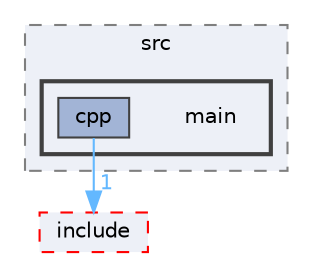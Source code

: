digraph "flatbuffers/android/app/src/main"
{
 // LATEX_PDF_SIZE
  bgcolor="transparent";
  edge [fontname=Helvetica,fontsize=10,labelfontname=Helvetica,labelfontsize=10];
  node [fontname=Helvetica,fontsize=10,shape=box,height=0.2,width=0.4];
  compound=true
  subgraph clusterdir_d94d6f11acd96f5b44c7401f16f68c5e {
    graph [ bgcolor="#edf0f7", pencolor="grey50", label="src", fontname=Helvetica,fontsize=10 style="filled,dashed", URL="dir_d94d6f11acd96f5b44c7401f16f68c5e.html",tooltip=""]
  subgraph clusterdir_05c95da1e83108dc9d39d0ecec5246b6 {
    graph [ bgcolor="#edf0f7", pencolor="grey25", label="", fontname=Helvetica,fontsize=10 style="filled,bold", URL="dir_05c95da1e83108dc9d39d0ecec5246b6.html",tooltip=""]
    dir_05c95da1e83108dc9d39d0ecec5246b6 [shape=plaintext, label="main"];
  dir_3b7aab8a0d5b852a40597a35728fe6d0 [label="cpp", fillcolor="#a2b4d6", color="grey25", style="filled", URL="dir_3b7aab8a0d5b852a40597a35728fe6d0.html",tooltip=""];
  }
  }
  dir_1070400e4fc31576c7133789377210a4 [label="include", fillcolor="#edf0f7", color="red", style="filled,dashed", URL="dir_1070400e4fc31576c7133789377210a4.html",tooltip=""];
  dir_3b7aab8a0d5b852a40597a35728fe6d0->dir_1070400e4fc31576c7133789377210a4 [headlabel="1", labeldistance=1.5 headhref="dir_000032_000117.html" href="dir_000032_000117.html" color="steelblue1" fontcolor="steelblue1"];
}
